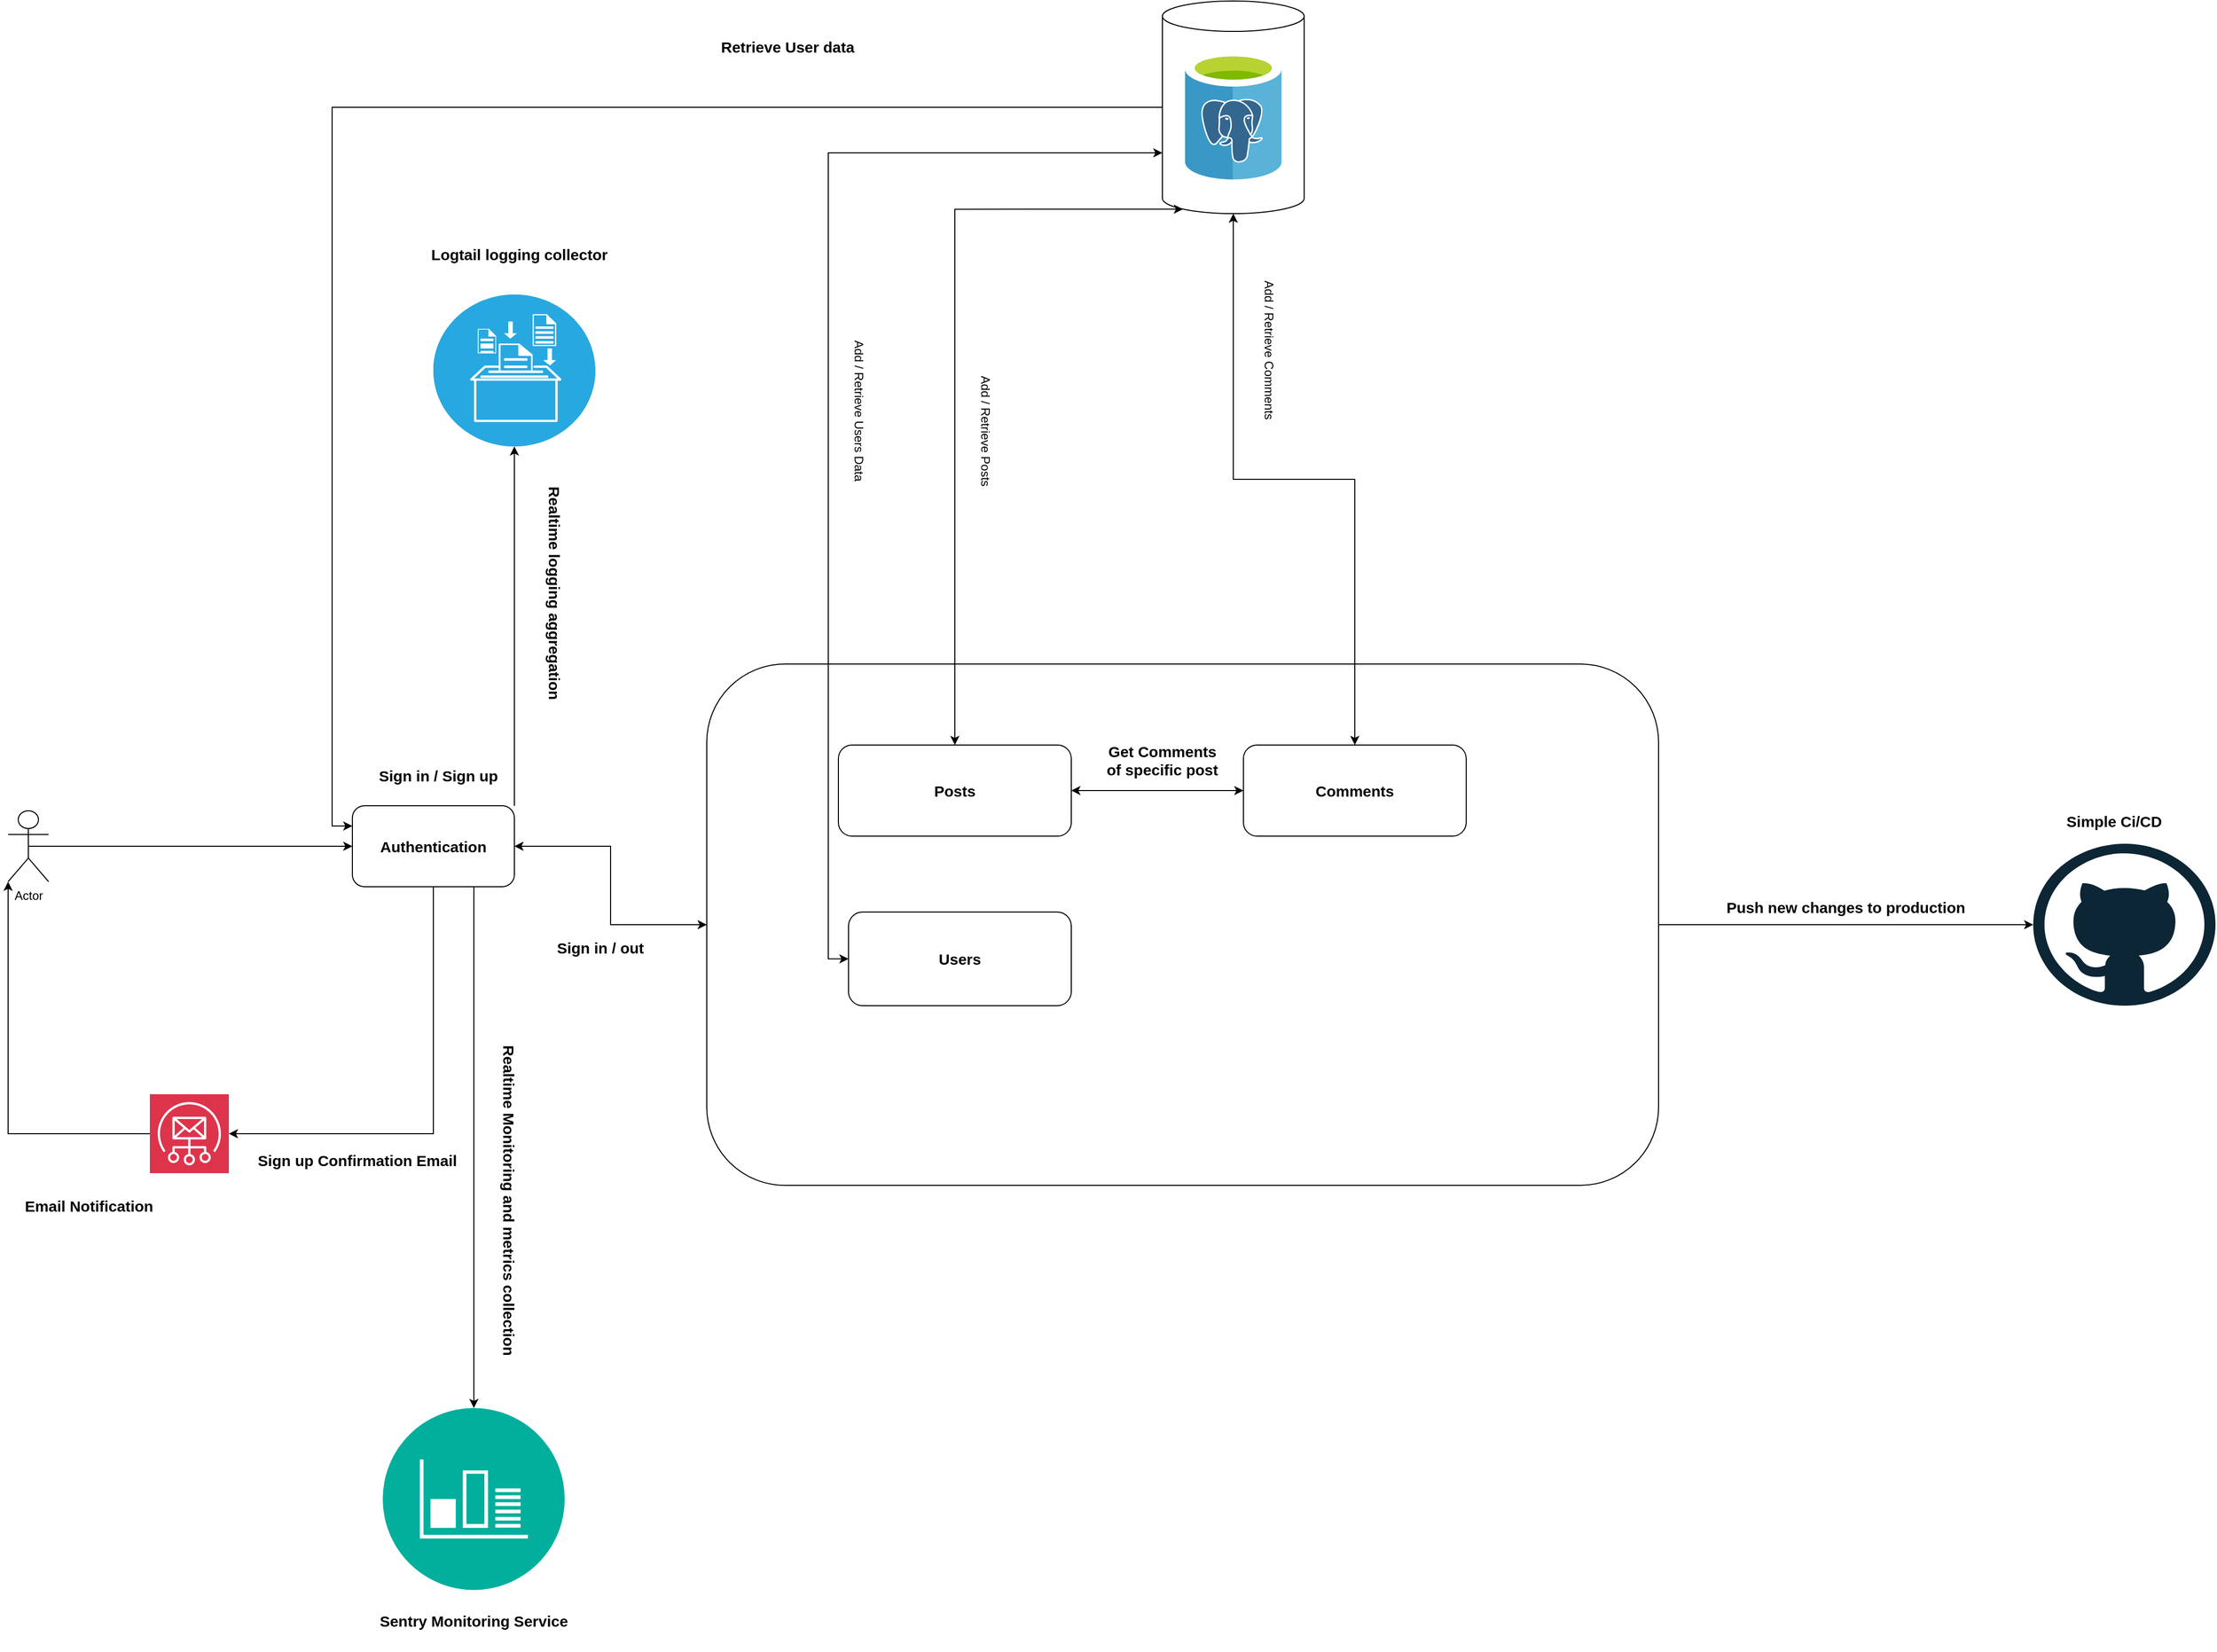 <mxfile version="22.1.2" type="device">
  <diagram name="Page-1" id="FV2Wjbg2TdWIV_xlMnQa">
    <mxGraphModel dx="1880" dy="1277" grid="1" gridSize="10" guides="1" tooltips="1" connect="1" arrows="1" fold="1" page="0" pageScale="1" pageWidth="850" pageHeight="1100" math="0" shadow="0">
      <root>
        <mxCell id="0" />
        <mxCell id="1" parent="0" />
        <mxCell id="r4WUx8NhXrzhJSyQrR12-8" style="edgeStyle=orthogonalEdgeStyle;rounded=0;orthogonalLoop=1;jettySize=auto;html=1;exitX=0.5;exitY=0.5;exitDx=0;exitDy=0;exitPerimeter=0;entryX=0;entryY=0.5;entryDx=0;entryDy=0;" parent="1" source="r4WUx8NhXrzhJSyQrR12-3" target="r4WUx8NhXrzhJSyQrR12-6" edge="1">
          <mxGeometry relative="1" as="geometry" />
        </mxCell>
        <mxCell id="r4WUx8NhXrzhJSyQrR12-3" value="Actor" style="shape=umlActor;verticalLabelPosition=bottom;verticalAlign=top;html=1;outlineConnect=0;" parent="1" vertex="1">
          <mxGeometry x="-300" y="680" width="40" height="70" as="geometry" />
        </mxCell>
        <mxCell id="r4WUx8NhXrzhJSyQrR12-17" style="edgeStyle=orthogonalEdgeStyle;rounded=0;orthogonalLoop=1;jettySize=auto;html=1;exitX=1;exitY=0.5;exitDx=0;exitDy=0;entryX=0;entryY=0.5;entryDx=0;entryDy=0;startArrow=classic;startFill=1;" parent="1" source="r4WUx8NhXrzhJSyQrR12-6" target="r4WUx8NhXrzhJSyQrR12-15" edge="1">
          <mxGeometry relative="1" as="geometry" />
        </mxCell>
        <mxCell id="r4WUx8NhXrzhJSyQrR12-23" style="edgeStyle=orthogonalEdgeStyle;rounded=0;orthogonalLoop=1;jettySize=auto;html=1;exitX=0.75;exitY=1;exitDx=0;exitDy=0;" parent="1" source="r4WUx8NhXrzhJSyQrR12-6" target="r4WUx8NhXrzhJSyQrR12-19" edge="1">
          <mxGeometry relative="1" as="geometry" />
        </mxCell>
        <mxCell id="r4WUx8NhXrzhJSyQrR12-6" value="&lt;b&gt;&lt;font style=&quot;font-size: 15px;&quot;&gt;Authentication&lt;/font&gt;&lt;/b&gt;" style="rounded=1;whiteSpace=wrap;html=1;" parent="1" vertex="1">
          <mxGeometry x="40" y="675" width="160" height="80" as="geometry" />
        </mxCell>
        <mxCell id="r4WUx8NhXrzhJSyQrR12-7" value="" style="sketch=0;points=[[0,0,0],[0.25,0,0],[0.5,0,0],[0.75,0,0],[1,0,0],[0,1,0],[0.25,1,0],[0.5,1,0],[0.75,1,0],[1,1,0],[0,0.25,0],[0,0.5,0],[0,0.75,0],[1,0.25,0],[1,0.5,0],[1,0.75,0]];outlineConnect=0;fontColor=#232F3E;fillColor=#DD344C;strokeColor=#ffffff;dashed=0;verticalLabelPosition=bottom;verticalAlign=top;align=center;html=1;fontSize=12;fontStyle=0;aspect=fixed;shape=mxgraph.aws4.resourceIcon;resIcon=mxgraph.aws4.simple_email_service;" parent="1" vertex="1">
          <mxGeometry x="-160" y="960" width="78" height="78" as="geometry" />
        </mxCell>
        <mxCell id="r4WUx8NhXrzhJSyQrR12-9" value="&lt;b&gt;&lt;font style=&quot;font-size: 15px;&quot;&gt;Sign in / Sign up&lt;/font&gt;&lt;/b&gt;" style="text;html=1;strokeColor=none;fillColor=none;align=center;verticalAlign=middle;whiteSpace=wrap;rounded=0;" parent="1" vertex="1">
          <mxGeometry x="50" y="630" width="150" height="30" as="geometry" />
        </mxCell>
        <mxCell id="r4WUx8NhXrzhJSyQrR12-11" style="edgeStyle=orthogonalEdgeStyle;rounded=0;orthogonalLoop=1;jettySize=auto;html=1;exitX=0;exitY=0.5;exitDx=0;exitDy=0;exitPerimeter=0;entryX=0;entryY=1;entryDx=0;entryDy=0;entryPerimeter=0;" parent="1" source="r4WUx8NhXrzhJSyQrR12-7" target="r4WUx8NhXrzhJSyQrR12-3" edge="1">
          <mxGeometry relative="1" as="geometry" />
        </mxCell>
        <mxCell id="r4WUx8NhXrzhJSyQrR12-12" style="edgeStyle=orthogonalEdgeStyle;rounded=0;orthogonalLoop=1;jettySize=auto;html=1;exitX=0.5;exitY=1;exitDx=0;exitDy=0;entryX=1;entryY=0.5;entryDx=0;entryDy=0;entryPerimeter=0;" parent="1" source="r4WUx8NhXrzhJSyQrR12-6" target="r4WUx8NhXrzhJSyQrR12-7" edge="1">
          <mxGeometry relative="1" as="geometry" />
        </mxCell>
        <mxCell id="r4WUx8NhXrzhJSyQrR12-13" value="&lt;b&gt;&lt;font style=&quot;font-size: 15px;&quot;&gt;Sign up Confirmation Email&lt;/font&gt;&lt;/b&gt;" style="text;html=1;strokeColor=none;fillColor=none;align=center;verticalAlign=middle;whiteSpace=wrap;rounded=0;rotation=0;" parent="1" vertex="1">
          <mxGeometry x="-60" y="1010" width="210" height="30" as="geometry" />
        </mxCell>
        <mxCell id="r4WUx8NhXrzhJSyQrR12-28" style="edgeStyle=orthogonalEdgeStyle;rounded=0;orthogonalLoop=1;jettySize=auto;html=1;exitX=1;exitY=0.5;exitDx=0;exitDy=0;" parent="1" source="r4WUx8NhXrzhJSyQrR12-15" target="r4WUx8NhXrzhJSyQrR12-27" edge="1">
          <mxGeometry relative="1" as="geometry" />
        </mxCell>
        <mxCell id="r4WUx8NhXrzhJSyQrR12-15" value="" style="rounded=1;whiteSpace=wrap;html=1;" parent="1" vertex="1">
          <mxGeometry x="390" y="535" width="940" height="515" as="geometry" />
        </mxCell>
        <mxCell id="r4WUx8NhXrzhJSyQrR12-18" value="&lt;b&gt;&lt;font style=&quot;font-size: 15px;&quot;&gt;Sign in / out&lt;/font&gt;&lt;/b&gt;" style="text;html=1;strokeColor=none;fillColor=none;align=center;verticalAlign=middle;whiteSpace=wrap;rounded=0;" parent="1" vertex="1">
          <mxGeometry x="220" y="800" width="130" height="30" as="geometry" />
        </mxCell>
        <mxCell id="r4WUx8NhXrzhJSyQrR12-19" value="" style="image;aspect=fixed;perimeter=ellipsePerimeter;html=1;align=center;shadow=0;dashed=0;fontColor=#4277BB;labelBackgroundColor=default;fontSize=12;spacingTop=3;image=img/lib/ibm/management/monitoring_metrics.svg;" parent="1" vertex="1">
          <mxGeometry x="70" y="1270" width="180" height="180" as="geometry" />
        </mxCell>
        <mxCell id="r4WUx8NhXrzhJSyQrR12-21" value="" style="fillColor=#28A8E0;verticalLabelPosition=bottom;sketch=0;html=1;strokeColor=#ffffff;verticalAlign=top;align=center;points=[[0.145,0.145,0],[0.5,0,0],[0.855,0.145,0],[1,0.5,0],[0.855,0.855,0],[0.5,1,0],[0.145,0.855,0],[0,0.5,0]];pointerEvents=1;shape=mxgraph.cisco_safe.compositeIcon;bgIcon=ellipse;resIcon=mxgraph.cisco_safe.capability.logging_reporting;" parent="1" vertex="1">
          <mxGeometry x="120" y="170" width="160" height="150" as="geometry" />
        </mxCell>
        <mxCell id="r4WUx8NhXrzhJSyQrR12-22" style="edgeStyle=orthogonalEdgeStyle;rounded=0;orthogonalLoop=1;jettySize=auto;html=1;exitX=1;exitY=0;exitDx=0;exitDy=0;entryX=0.5;entryY=1;entryDx=0;entryDy=0;entryPerimeter=0;" parent="1" source="r4WUx8NhXrzhJSyQrR12-6" target="r4WUx8NhXrzhJSyQrR12-21" edge="1">
          <mxGeometry relative="1" as="geometry" />
        </mxCell>
        <mxCell id="r4WUx8NhXrzhJSyQrR12-24" value="&lt;b&gt;&lt;font style=&quot;font-size: 15px;&quot;&gt;Sentry Monitoring Service&lt;/font&gt;&lt;/b&gt;" style="text;html=1;strokeColor=none;fillColor=none;align=center;verticalAlign=middle;whiteSpace=wrap;rounded=0;" parent="1" vertex="1">
          <mxGeometry x="55" y="1450" width="210" height="60" as="geometry" />
        </mxCell>
        <mxCell id="r4WUx8NhXrzhJSyQrR12-25" value="&lt;b&gt;&lt;font style=&quot;font-size: 15px;&quot;&gt;Logtail logging collector&lt;/font&gt;&lt;/b&gt;" style="text;html=1;strokeColor=none;fillColor=none;align=center;verticalAlign=middle;whiteSpace=wrap;rounded=0;" parent="1" vertex="1">
          <mxGeometry x="100" y="100" width="210" height="60" as="geometry" />
        </mxCell>
        <mxCell id="r4WUx8NhXrzhJSyQrR12-27" value="" style="dashed=0;outlineConnect=0;html=1;align=center;labelPosition=center;verticalLabelPosition=bottom;verticalAlign=top;shape=mxgraph.weblogos.github" parent="1" vertex="1">
          <mxGeometry x="1700" y="712.5" width="180" height="160" as="geometry" />
        </mxCell>
        <mxCell id="r4WUx8NhXrzhJSyQrR12-29" value="&lt;b&gt;&lt;font style=&quot;font-size: 15px;&quot;&gt;Simple Ci/CD&lt;/font&gt;&lt;/b&gt;" style="text;html=1;strokeColor=none;fillColor=none;align=center;verticalAlign=middle;whiteSpace=wrap;rounded=0;" parent="1" vertex="1">
          <mxGeometry x="1700" y="675" width="160" height="30" as="geometry" />
        </mxCell>
        <mxCell id="r4WUx8NhXrzhJSyQrR12-30" value="&lt;font style=&quot;font-size: 15px;&quot;&gt;&lt;b&gt;Push new changes to production&lt;/b&gt;&lt;/font&gt;" style="text;html=1;strokeColor=none;fillColor=none;align=center;verticalAlign=middle;whiteSpace=wrap;rounded=0;" parent="1" vertex="1">
          <mxGeometry x="1390" y="760" width="250" height="30" as="geometry" />
        </mxCell>
        <mxCell id="I8x5L7sr0ooL1qsNLLgq-1" value="&lt;font style=&quot;font-size: 15px;&quot;&gt;&lt;b&gt;Posts&lt;/b&gt;&lt;/font&gt;" style="rounded=1;whiteSpace=wrap;html=1;" vertex="1" parent="1">
          <mxGeometry x="520" y="615" width="230" height="90" as="geometry" />
        </mxCell>
        <mxCell id="I8x5L7sr0ooL1qsNLLgq-4" value="" style="group" vertex="1" connectable="0" parent="1">
          <mxGeometry x="840" y="-120" width="140" height="210" as="geometry" />
        </mxCell>
        <mxCell id="I8x5L7sr0ooL1qsNLLgq-2" value="" style="shape=cylinder3;whiteSpace=wrap;html=1;boundedLbl=1;backgroundOutline=1;size=15;" vertex="1" parent="I8x5L7sr0ooL1qsNLLgq-4">
          <mxGeometry width="140" height="210" as="geometry" />
        </mxCell>
        <mxCell id="I8x5L7sr0ooL1qsNLLgq-3" value="" style="image;sketch=0;aspect=fixed;html=1;points=[];align=center;fontSize=12;image=img/lib/mscae/Azure_Database_for_PostgreSQL_servers.svg;" vertex="1" parent="I8x5L7sr0ooL1qsNLLgq-4">
          <mxGeometry x="22" y="50" width="96" height="126.32" as="geometry" />
        </mxCell>
        <mxCell id="I8x5L7sr0ooL1qsNLLgq-15" style="rounded=0;orthogonalLoop=1;jettySize=auto;html=1;exitX=0;exitY=0.5;exitDx=0;exitDy=0;startArrow=classic;startFill=1;" edge="1" parent="1" source="I8x5L7sr0ooL1qsNLLgq-5" target="I8x5L7sr0ooL1qsNLLgq-1">
          <mxGeometry relative="1" as="geometry" />
        </mxCell>
        <mxCell id="I8x5L7sr0ooL1qsNLLgq-5" value="&lt;font style=&quot;font-size: 15px;&quot;&gt;&lt;b&gt;Comments&lt;/b&gt;&lt;/font&gt;" style="rounded=1;whiteSpace=wrap;html=1;" vertex="1" parent="1">
          <mxGeometry x="920" y="615" width="220" height="90" as="geometry" />
        </mxCell>
        <mxCell id="I8x5L7sr0ooL1qsNLLgq-6" value="&lt;b&gt;&lt;font style=&quot;font-size: 15px;&quot;&gt;Users&lt;/font&gt;&lt;/b&gt;" style="rounded=1;whiteSpace=wrap;html=1;" vertex="1" parent="1">
          <mxGeometry x="530" y="780" width="220" height="92.5" as="geometry" />
        </mxCell>
        <mxCell id="I8x5L7sr0ooL1qsNLLgq-7" style="edgeStyle=orthogonalEdgeStyle;rounded=0;orthogonalLoop=1;jettySize=auto;html=1;exitX=0;exitY=0.5;exitDx=0;exitDy=0;exitPerimeter=0;entryX=0;entryY=0.25;entryDx=0;entryDy=0;" edge="1" parent="1" source="I8x5L7sr0ooL1qsNLLgq-2" target="r4WUx8NhXrzhJSyQrR12-6">
          <mxGeometry relative="1" as="geometry" />
        </mxCell>
        <mxCell id="I8x5L7sr0ooL1qsNLLgq-8" value="&lt;font style=&quot;font-size: 15px;&quot;&gt;&lt;b&gt;Retrieve User data&lt;/b&gt;&lt;/font&gt;" style="text;html=1;strokeColor=none;fillColor=none;align=center;verticalAlign=middle;whiteSpace=wrap;rounded=0;" vertex="1" parent="1">
          <mxGeometry x="340" y="-110" width="260" height="70" as="geometry" />
        </mxCell>
        <mxCell id="I8x5L7sr0ooL1qsNLLgq-10" style="edgeStyle=orthogonalEdgeStyle;rounded=0;orthogonalLoop=1;jettySize=auto;html=1;exitX=0;exitY=0;exitDx=0;exitDy=150;exitPerimeter=0;entryX=0;entryY=0.5;entryDx=0;entryDy=0;startArrow=classic;startFill=1;" edge="1" parent="1" source="I8x5L7sr0ooL1qsNLLgq-2" target="I8x5L7sr0ooL1qsNLLgq-6">
          <mxGeometry relative="1" as="geometry" />
        </mxCell>
        <mxCell id="I8x5L7sr0ooL1qsNLLgq-11" value="Add / Retrieve Users Data" style="text;html=1;strokeColor=none;fillColor=none;align=center;verticalAlign=middle;whiteSpace=wrap;rounded=0;rotation=90;" vertex="1" parent="1">
          <mxGeometry x="450" y="270" width="180" height="30" as="geometry" />
        </mxCell>
        <mxCell id="I8x5L7sr0ooL1qsNLLgq-12" style="edgeStyle=orthogonalEdgeStyle;rounded=0;orthogonalLoop=1;jettySize=auto;html=1;exitX=0.145;exitY=1;exitDx=0;exitDy=-4.35;exitPerimeter=0;entryX=0.5;entryY=0;entryDx=0;entryDy=0;startArrow=classic;startFill=1;" edge="1" parent="1" source="I8x5L7sr0ooL1qsNLLgq-2" target="I8x5L7sr0ooL1qsNLLgq-1">
          <mxGeometry relative="1" as="geometry" />
        </mxCell>
        <mxCell id="I8x5L7sr0ooL1qsNLLgq-13" value="Add / Retrieve Posts" style="text;html=1;strokeColor=none;fillColor=none;align=center;verticalAlign=middle;whiteSpace=wrap;rounded=0;rotation=90;" vertex="1" parent="1">
          <mxGeometry x="550" y="290" width="230" height="30" as="geometry" />
        </mxCell>
        <mxCell id="I8x5L7sr0ooL1qsNLLgq-16" value="&lt;font style=&quot;font-size: 15px;&quot;&gt;&lt;b&gt;Get Comments of specific post&lt;/b&gt;&lt;/font&gt;" style="text;html=1;strokeColor=none;fillColor=none;align=center;verticalAlign=middle;whiteSpace=wrap;rounded=0;" vertex="1" parent="1">
          <mxGeometry x="780" y="615" width="120" height="30" as="geometry" />
        </mxCell>
        <mxCell id="I8x5L7sr0ooL1qsNLLgq-17" style="edgeStyle=orthogonalEdgeStyle;rounded=0;orthogonalLoop=1;jettySize=auto;html=1;exitX=0.5;exitY=1;exitDx=0;exitDy=0;exitPerimeter=0;startArrow=classic;startFill=1;" edge="1" parent="1" source="I8x5L7sr0ooL1qsNLLgq-2" target="I8x5L7sr0ooL1qsNLLgq-5">
          <mxGeometry relative="1" as="geometry" />
        </mxCell>
        <mxCell id="I8x5L7sr0ooL1qsNLLgq-19" value="Add / Retrieve Comments" style="text;html=1;strokeColor=none;fillColor=none;align=center;verticalAlign=middle;whiteSpace=wrap;rounded=0;rotation=90;" vertex="1" parent="1">
          <mxGeometry x="830" y="210" width="230" height="30" as="geometry" />
        </mxCell>
        <mxCell id="I8x5L7sr0ooL1qsNLLgq-21" value="&lt;font style=&quot;font-size: 15px;&quot;&gt;&lt;b&gt;Realtime logging aggregation&lt;/b&gt;&lt;/font&gt;" style="text;html=1;strokeColor=none;fillColor=none;align=center;verticalAlign=middle;whiteSpace=wrap;rounded=0;rotation=90;" vertex="1" parent="1">
          <mxGeometry x="130" y="450" width="220" height="30" as="geometry" />
        </mxCell>
        <mxCell id="I8x5L7sr0ooL1qsNLLgq-22" value="&lt;font style=&quot;font-size: 15px;&quot;&gt;&lt;b&gt;Realtime Monitoring and metrics collection&lt;/b&gt;&lt;/font&gt;" style="text;html=1;strokeColor=none;fillColor=none;align=center;verticalAlign=middle;whiteSpace=wrap;rounded=0;rotation=90;" vertex="1" parent="1">
          <mxGeometry x="40" y="1050" width="310" height="30" as="geometry" />
        </mxCell>
        <mxCell id="I8x5L7sr0ooL1qsNLLgq-24" value="&lt;font style=&quot;font-size: 15px;&quot;&gt;&lt;b&gt;Email Notification&lt;/b&gt;&lt;/font&gt;" style="text;html=1;strokeColor=none;fillColor=none;align=center;verticalAlign=middle;whiteSpace=wrap;rounded=0;" vertex="1" parent="1">
          <mxGeometry x="-290" y="1050" width="140" height="40" as="geometry" />
        </mxCell>
      </root>
    </mxGraphModel>
  </diagram>
</mxfile>
